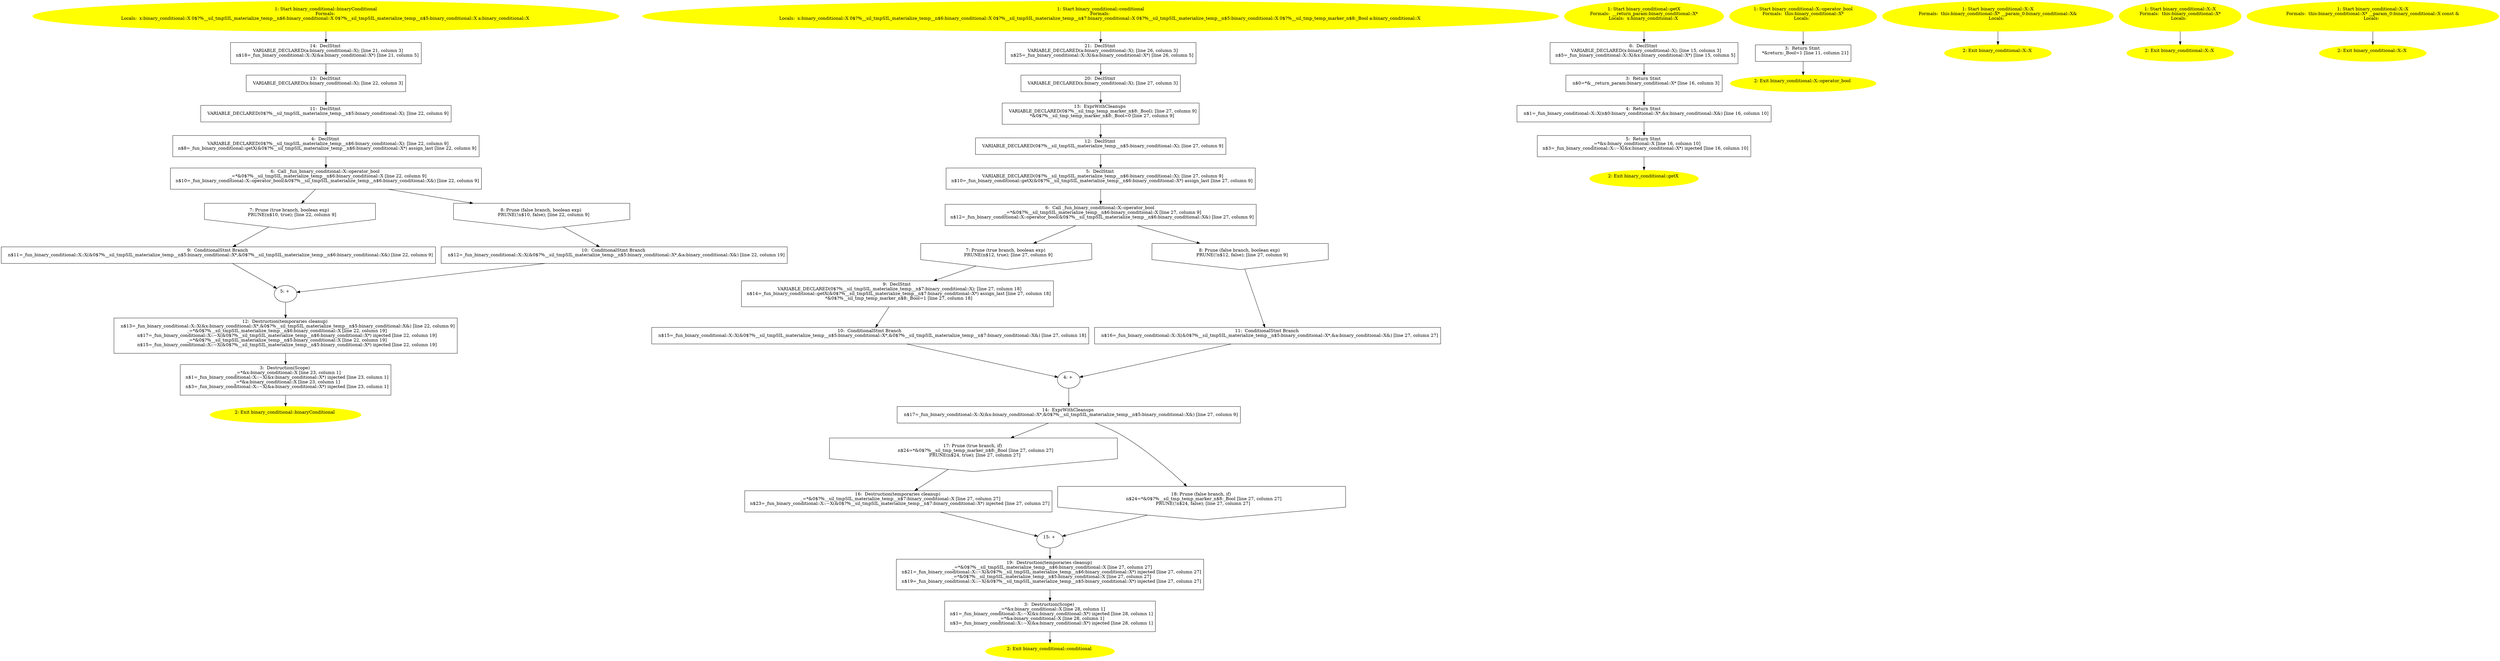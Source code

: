 /* @generated */
digraph cfg {
"binaryConditional#binary_conditional#15641211300815748363.a0f7e256e24b7117cb94c66e5aa27a30_1" [label="1: Start binary_conditional::binaryConditional\nFormals: \nLocals:  x:binary_conditional::X 0$?%__sil_tmpSIL_materialize_temp__n$6:binary_conditional::X 0$?%__sil_tmpSIL_materialize_temp__n$5:binary_conditional::X a:binary_conditional::X \n  " color=yellow style=filled]
	

	 "binaryConditional#binary_conditional#15641211300815748363.a0f7e256e24b7117cb94c66e5aa27a30_1" -> "binaryConditional#binary_conditional#15641211300815748363.a0f7e256e24b7117cb94c66e5aa27a30_14" ;
"binaryConditional#binary_conditional#15641211300815748363.a0f7e256e24b7117cb94c66e5aa27a30_2" [label="2: Exit binary_conditional::binaryConditional \n  " color=yellow style=filled]
	

"binaryConditional#binary_conditional#15641211300815748363.a0f7e256e24b7117cb94c66e5aa27a30_3" [label="3:  Destruction(Scope) \n   _=*&x:binary_conditional::X [line 23, column 1]\n  n$1=_fun_binary_conditional::X::~X(&x:binary_conditional::X*) injected [line 23, column 1]\n  _=*&a:binary_conditional::X [line 23, column 1]\n  n$3=_fun_binary_conditional::X::~X(&a:binary_conditional::X*) injected [line 23, column 1]\n " shape="box"]
	

	 "binaryConditional#binary_conditional#15641211300815748363.a0f7e256e24b7117cb94c66e5aa27a30_3" -> "binaryConditional#binary_conditional#15641211300815748363.a0f7e256e24b7117cb94c66e5aa27a30_2" ;
"binaryConditional#binary_conditional#15641211300815748363.a0f7e256e24b7117cb94c66e5aa27a30_4" [label="4:  DeclStmt \n   VARIABLE_DECLARED(0$?%__sil_tmpSIL_materialize_temp__n$6:binary_conditional::X); [line 22, column 9]\n  n$8=_fun_binary_conditional::getX(&0$?%__sil_tmpSIL_materialize_temp__n$6:binary_conditional::X*) assign_last [line 22, column 9]\n " shape="box"]
	

	 "binaryConditional#binary_conditional#15641211300815748363.a0f7e256e24b7117cb94c66e5aa27a30_4" -> "binaryConditional#binary_conditional#15641211300815748363.a0f7e256e24b7117cb94c66e5aa27a30_6" ;
"binaryConditional#binary_conditional#15641211300815748363.a0f7e256e24b7117cb94c66e5aa27a30_5" [label="5: + \n  " ]
	

	 "binaryConditional#binary_conditional#15641211300815748363.a0f7e256e24b7117cb94c66e5aa27a30_5" -> "binaryConditional#binary_conditional#15641211300815748363.a0f7e256e24b7117cb94c66e5aa27a30_12" ;
"binaryConditional#binary_conditional#15641211300815748363.a0f7e256e24b7117cb94c66e5aa27a30_6" [label="6:  Call _fun_binary_conditional::X::operator_bool \n   _=*&0$?%__sil_tmpSIL_materialize_temp__n$6:binary_conditional::X [line 22, column 9]\n  n$10=_fun_binary_conditional::X::operator_bool(&0$?%__sil_tmpSIL_materialize_temp__n$6:binary_conditional::X&) [line 22, column 9]\n " shape="box"]
	

	 "binaryConditional#binary_conditional#15641211300815748363.a0f7e256e24b7117cb94c66e5aa27a30_6" -> "binaryConditional#binary_conditional#15641211300815748363.a0f7e256e24b7117cb94c66e5aa27a30_7" ;
	 "binaryConditional#binary_conditional#15641211300815748363.a0f7e256e24b7117cb94c66e5aa27a30_6" -> "binaryConditional#binary_conditional#15641211300815748363.a0f7e256e24b7117cb94c66e5aa27a30_8" ;
"binaryConditional#binary_conditional#15641211300815748363.a0f7e256e24b7117cb94c66e5aa27a30_7" [label="7: Prune (true branch, boolean exp) \n   PRUNE(n$10, true); [line 22, column 9]\n " shape="invhouse"]
	

	 "binaryConditional#binary_conditional#15641211300815748363.a0f7e256e24b7117cb94c66e5aa27a30_7" -> "binaryConditional#binary_conditional#15641211300815748363.a0f7e256e24b7117cb94c66e5aa27a30_9" ;
"binaryConditional#binary_conditional#15641211300815748363.a0f7e256e24b7117cb94c66e5aa27a30_8" [label="8: Prune (false branch, boolean exp) \n   PRUNE(!n$10, false); [line 22, column 9]\n " shape="invhouse"]
	

	 "binaryConditional#binary_conditional#15641211300815748363.a0f7e256e24b7117cb94c66e5aa27a30_8" -> "binaryConditional#binary_conditional#15641211300815748363.a0f7e256e24b7117cb94c66e5aa27a30_10" ;
"binaryConditional#binary_conditional#15641211300815748363.a0f7e256e24b7117cb94c66e5aa27a30_9" [label="9:  ConditionalStmt Branch \n   n$11=_fun_binary_conditional::X::X(&0$?%__sil_tmpSIL_materialize_temp__n$5:binary_conditional::X*,&0$?%__sil_tmpSIL_materialize_temp__n$6:binary_conditional::X&) [line 22, column 9]\n " shape="box"]
	

	 "binaryConditional#binary_conditional#15641211300815748363.a0f7e256e24b7117cb94c66e5aa27a30_9" -> "binaryConditional#binary_conditional#15641211300815748363.a0f7e256e24b7117cb94c66e5aa27a30_5" ;
"binaryConditional#binary_conditional#15641211300815748363.a0f7e256e24b7117cb94c66e5aa27a30_10" [label="10:  ConditionalStmt Branch \n   n$12=_fun_binary_conditional::X::X(&0$?%__sil_tmpSIL_materialize_temp__n$5:binary_conditional::X*,&a:binary_conditional::X&) [line 22, column 19]\n " shape="box"]
	

	 "binaryConditional#binary_conditional#15641211300815748363.a0f7e256e24b7117cb94c66e5aa27a30_10" -> "binaryConditional#binary_conditional#15641211300815748363.a0f7e256e24b7117cb94c66e5aa27a30_5" ;
"binaryConditional#binary_conditional#15641211300815748363.a0f7e256e24b7117cb94c66e5aa27a30_11" [label="11:  DeclStmt \n   VARIABLE_DECLARED(0$?%__sil_tmpSIL_materialize_temp__n$5:binary_conditional::X); [line 22, column 9]\n " shape="box"]
	

	 "binaryConditional#binary_conditional#15641211300815748363.a0f7e256e24b7117cb94c66e5aa27a30_11" -> "binaryConditional#binary_conditional#15641211300815748363.a0f7e256e24b7117cb94c66e5aa27a30_4" ;
"binaryConditional#binary_conditional#15641211300815748363.a0f7e256e24b7117cb94c66e5aa27a30_12" [label="12:  Destruction(temporaries cleanup) \n   n$13=_fun_binary_conditional::X::X(&x:binary_conditional::X*,&0$?%__sil_tmpSIL_materialize_temp__n$5:binary_conditional::X&) [line 22, column 9]\n  _=*&0$?%__sil_tmpSIL_materialize_temp__n$6:binary_conditional::X [line 22, column 19]\n  n$17=_fun_binary_conditional::X::~X(&0$?%__sil_tmpSIL_materialize_temp__n$6:binary_conditional::X*) injected [line 22, column 19]\n  _=*&0$?%__sil_tmpSIL_materialize_temp__n$5:binary_conditional::X [line 22, column 19]\n  n$15=_fun_binary_conditional::X::~X(&0$?%__sil_tmpSIL_materialize_temp__n$5:binary_conditional::X*) injected [line 22, column 19]\n " shape="box"]
	

	 "binaryConditional#binary_conditional#15641211300815748363.a0f7e256e24b7117cb94c66e5aa27a30_12" -> "binaryConditional#binary_conditional#15641211300815748363.a0f7e256e24b7117cb94c66e5aa27a30_3" ;
"binaryConditional#binary_conditional#15641211300815748363.a0f7e256e24b7117cb94c66e5aa27a30_13" [label="13:  DeclStmt \n   VARIABLE_DECLARED(x:binary_conditional::X); [line 22, column 3]\n " shape="box"]
	

	 "binaryConditional#binary_conditional#15641211300815748363.a0f7e256e24b7117cb94c66e5aa27a30_13" -> "binaryConditional#binary_conditional#15641211300815748363.a0f7e256e24b7117cb94c66e5aa27a30_11" ;
"binaryConditional#binary_conditional#15641211300815748363.a0f7e256e24b7117cb94c66e5aa27a30_14" [label="14:  DeclStmt \n   VARIABLE_DECLARED(a:binary_conditional::X); [line 21, column 3]\n  n$18=_fun_binary_conditional::X::X(&a:binary_conditional::X*) [line 21, column 5]\n " shape="box"]
	

	 "binaryConditional#binary_conditional#15641211300815748363.a0f7e256e24b7117cb94c66e5aa27a30_14" -> "binaryConditional#binary_conditional#15641211300815748363.a0f7e256e24b7117cb94c66e5aa27a30_13" ;
"conditional#binary_conditional#4777209206611953450.41decaebdce6325bd31c1d47d4647c45_1" [label="1: Start binary_conditional::conditional\nFormals: \nLocals:  x:binary_conditional::X 0$?%__sil_tmpSIL_materialize_temp__n$6:binary_conditional::X 0$?%__sil_tmpSIL_materialize_temp__n$7:binary_conditional::X 0$?%__sil_tmpSIL_materialize_temp__n$5:binary_conditional::X 0$?%__sil_tmp_temp_marker_n$8:_Bool a:binary_conditional::X \n  " color=yellow style=filled]
	

	 "conditional#binary_conditional#4777209206611953450.41decaebdce6325bd31c1d47d4647c45_1" -> "conditional#binary_conditional#4777209206611953450.41decaebdce6325bd31c1d47d4647c45_21" ;
"conditional#binary_conditional#4777209206611953450.41decaebdce6325bd31c1d47d4647c45_2" [label="2: Exit binary_conditional::conditional \n  " color=yellow style=filled]
	

"conditional#binary_conditional#4777209206611953450.41decaebdce6325bd31c1d47d4647c45_3" [label="3:  Destruction(Scope) \n   _=*&x:binary_conditional::X [line 28, column 1]\n  n$1=_fun_binary_conditional::X::~X(&x:binary_conditional::X*) injected [line 28, column 1]\n  _=*&a:binary_conditional::X [line 28, column 1]\n  n$3=_fun_binary_conditional::X::~X(&a:binary_conditional::X*) injected [line 28, column 1]\n " shape="box"]
	

	 "conditional#binary_conditional#4777209206611953450.41decaebdce6325bd31c1d47d4647c45_3" -> "conditional#binary_conditional#4777209206611953450.41decaebdce6325bd31c1d47d4647c45_2" ;
"conditional#binary_conditional#4777209206611953450.41decaebdce6325bd31c1d47d4647c45_4" [label="4: + \n  " ]
	

	 "conditional#binary_conditional#4777209206611953450.41decaebdce6325bd31c1d47d4647c45_4" -> "conditional#binary_conditional#4777209206611953450.41decaebdce6325bd31c1d47d4647c45_14" ;
"conditional#binary_conditional#4777209206611953450.41decaebdce6325bd31c1d47d4647c45_5" [label="5:  DeclStmt \n   VARIABLE_DECLARED(0$?%__sil_tmpSIL_materialize_temp__n$6:binary_conditional::X); [line 27, column 9]\n  n$10=_fun_binary_conditional::getX(&0$?%__sil_tmpSIL_materialize_temp__n$6:binary_conditional::X*) assign_last [line 27, column 9]\n " shape="box"]
	

	 "conditional#binary_conditional#4777209206611953450.41decaebdce6325bd31c1d47d4647c45_5" -> "conditional#binary_conditional#4777209206611953450.41decaebdce6325bd31c1d47d4647c45_6" ;
"conditional#binary_conditional#4777209206611953450.41decaebdce6325bd31c1d47d4647c45_6" [label="6:  Call _fun_binary_conditional::X::operator_bool \n   _=*&0$?%__sil_tmpSIL_materialize_temp__n$6:binary_conditional::X [line 27, column 9]\n  n$12=_fun_binary_conditional::X::operator_bool(&0$?%__sil_tmpSIL_materialize_temp__n$6:binary_conditional::X&) [line 27, column 9]\n " shape="box"]
	

	 "conditional#binary_conditional#4777209206611953450.41decaebdce6325bd31c1d47d4647c45_6" -> "conditional#binary_conditional#4777209206611953450.41decaebdce6325bd31c1d47d4647c45_7" ;
	 "conditional#binary_conditional#4777209206611953450.41decaebdce6325bd31c1d47d4647c45_6" -> "conditional#binary_conditional#4777209206611953450.41decaebdce6325bd31c1d47d4647c45_8" ;
"conditional#binary_conditional#4777209206611953450.41decaebdce6325bd31c1d47d4647c45_7" [label="7: Prune (true branch, boolean exp) \n   PRUNE(n$12, true); [line 27, column 9]\n " shape="invhouse"]
	

	 "conditional#binary_conditional#4777209206611953450.41decaebdce6325bd31c1d47d4647c45_7" -> "conditional#binary_conditional#4777209206611953450.41decaebdce6325bd31c1d47d4647c45_9" ;
"conditional#binary_conditional#4777209206611953450.41decaebdce6325bd31c1d47d4647c45_8" [label="8: Prune (false branch, boolean exp) \n   PRUNE(!n$12, false); [line 27, column 9]\n " shape="invhouse"]
	

	 "conditional#binary_conditional#4777209206611953450.41decaebdce6325bd31c1d47d4647c45_8" -> "conditional#binary_conditional#4777209206611953450.41decaebdce6325bd31c1d47d4647c45_11" ;
"conditional#binary_conditional#4777209206611953450.41decaebdce6325bd31c1d47d4647c45_9" [label="9:  DeclStmt \n   VARIABLE_DECLARED(0$?%__sil_tmpSIL_materialize_temp__n$7:binary_conditional::X); [line 27, column 18]\n  n$14=_fun_binary_conditional::getX(&0$?%__sil_tmpSIL_materialize_temp__n$7:binary_conditional::X*) assign_last [line 27, column 18]\n  *&0$?%__sil_tmp_temp_marker_n$8:_Bool=1 [line 27, column 18]\n " shape="box"]
	

	 "conditional#binary_conditional#4777209206611953450.41decaebdce6325bd31c1d47d4647c45_9" -> "conditional#binary_conditional#4777209206611953450.41decaebdce6325bd31c1d47d4647c45_10" ;
"conditional#binary_conditional#4777209206611953450.41decaebdce6325bd31c1d47d4647c45_10" [label="10:  ConditionalStmt Branch \n   n$15=_fun_binary_conditional::X::X(&0$?%__sil_tmpSIL_materialize_temp__n$5:binary_conditional::X*,&0$?%__sil_tmpSIL_materialize_temp__n$7:binary_conditional::X&) [line 27, column 18]\n " shape="box"]
	

	 "conditional#binary_conditional#4777209206611953450.41decaebdce6325bd31c1d47d4647c45_10" -> "conditional#binary_conditional#4777209206611953450.41decaebdce6325bd31c1d47d4647c45_4" ;
"conditional#binary_conditional#4777209206611953450.41decaebdce6325bd31c1d47d4647c45_11" [label="11:  ConditionalStmt Branch \n   n$16=_fun_binary_conditional::X::X(&0$?%__sil_tmpSIL_materialize_temp__n$5:binary_conditional::X*,&a:binary_conditional::X&) [line 27, column 27]\n " shape="box"]
	

	 "conditional#binary_conditional#4777209206611953450.41decaebdce6325bd31c1d47d4647c45_11" -> "conditional#binary_conditional#4777209206611953450.41decaebdce6325bd31c1d47d4647c45_4" ;
"conditional#binary_conditional#4777209206611953450.41decaebdce6325bd31c1d47d4647c45_12" [label="12:  DeclStmt \n   VARIABLE_DECLARED(0$?%__sil_tmpSIL_materialize_temp__n$5:binary_conditional::X); [line 27, column 9]\n " shape="box"]
	

	 "conditional#binary_conditional#4777209206611953450.41decaebdce6325bd31c1d47d4647c45_12" -> "conditional#binary_conditional#4777209206611953450.41decaebdce6325bd31c1d47d4647c45_5" ;
"conditional#binary_conditional#4777209206611953450.41decaebdce6325bd31c1d47d4647c45_13" [label="13:  ExprWithCleanups \n   VARIABLE_DECLARED(0$?%__sil_tmp_temp_marker_n$8:_Bool); [line 27, column 9]\n  *&0$?%__sil_tmp_temp_marker_n$8:_Bool=0 [line 27, column 9]\n " shape="box"]
	

	 "conditional#binary_conditional#4777209206611953450.41decaebdce6325bd31c1d47d4647c45_13" -> "conditional#binary_conditional#4777209206611953450.41decaebdce6325bd31c1d47d4647c45_12" ;
"conditional#binary_conditional#4777209206611953450.41decaebdce6325bd31c1d47d4647c45_14" [label="14:  ExprWithCleanups \n   n$17=_fun_binary_conditional::X::X(&x:binary_conditional::X*,&0$?%__sil_tmpSIL_materialize_temp__n$5:binary_conditional::X&) [line 27, column 9]\n " shape="box"]
	

	 "conditional#binary_conditional#4777209206611953450.41decaebdce6325bd31c1d47d4647c45_14" -> "conditional#binary_conditional#4777209206611953450.41decaebdce6325bd31c1d47d4647c45_17" ;
	 "conditional#binary_conditional#4777209206611953450.41decaebdce6325bd31c1d47d4647c45_14" -> "conditional#binary_conditional#4777209206611953450.41decaebdce6325bd31c1d47d4647c45_18" ;
"conditional#binary_conditional#4777209206611953450.41decaebdce6325bd31c1d47d4647c45_15" [label="15: + \n  " ]
	

	 "conditional#binary_conditional#4777209206611953450.41decaebdce6325bd31c1d47d4647c45_15" -> "conditional#binary_conditional#4777209206611953450.41decaebdce6325bd31c1d47d4647c45_19" ;
"conditional#binary_conditional#4777209206611953450.41decaebdce6325bd31c1d47d4647c45_16" [label="16:  Destruction(temporaries cleanup) \n   _=*&0$?%__sil_tmpSIL_materialize_temp__n$7:binary_conditional::X [line 27, column 27]\n  n$23=_fun_binary_conditional::X::~X(&0$?%__sil_tmpSIL_materialize_temp__n$7:binary_conditional::X*) injected [line 27, column 27]\n " shape="box"]
	

	 "conditional#binary_conditional#4777209206611953450.41decaebdce6325bd31c1d47d4647c45_16" -> "conditional#binary_conditional#4777209206611953450.41decaebdce6325bd31c1d47d4647c45_15" ;
"conditional#binary_conditional#4777209206611953450.41decaebdce6325bd31c1d47d4647c45_17" [label="17: Prune (true branch, if) \n   n$24=*&0$?%__sil_tmp_temp_marker_n$8:_Bool [line 27, column 27]\n  PRUNE(n$24, true); [line 27, column 27]\n " shape="invhouse"]
	

	 "conditional#binary_conditional#4777209206611953450.41decaebdce6325bd31c1d47d4647c45_17" -> "conditional#binary_conditional#4777209206611953450.41decaebdce6325bd31c1d47d4647c45_16" ;
"conditional#binary_conditional#4777209206611953450.41decaebdce6325bd31c1d47d4647c45_18" [label="18: Prune (false branch, if) \n   n$24=*&0$?%__sil_tmp_temp_marker_n$8:_Bool [line 27, column 27]\n  PRUNE(!n$24, false); [line 27, column 27]\n " shape="invhouse"]
	

	 "conditional#binary_conditional#4777209206611953450.41decaebdce6325bd31c1d47d4647c45_18" -> "conditional#binary_conditional#4777209206611953450.41decaebdce6325bd31c1d47d4647c45_15" ;
"conditional#binary_conditional#4777209206611953450.41decaebdce6325bd31c1d47d4647c45_19" [label="19:  Destruction(temporaries cleanup) \n   _=*&0$?%__sil_tmpSIL_materialize_temp__n$6:binary_conditional::X [line 27, column 27]\n  n$21=_fun_binary_conditional::X::~X(&0$?%__sil_tmpSIL_materialize_temp__n$6:binary_conditional::X*) injected [line 27, column 27]\n  _=*&0$?%__sil_tmpSIL_materialize_temp__n$5:binary_conditional::X [line 27, column 27]\n  n$19=_fun_binary_conditional::X::~X(&0$?%__sil_tmpSIL_materialize_temp__n$5:binary_conditional::X*) injected [line 27, column 27]\n " shape="box"]
	

	 "conditional#binary_conditional#4777209206611953450.41decaebdce6325bd31c1d47d4647c45_19" -> "conditional#binary_conditional#4777209206611953450.41decaebdce6325bd31c1d47d4647c45_3" ;
"conditional#binary_conditional#4777209206611953450.41decaebdce6325bd31c1d47d4647c45_20" [label="20:  DeclStmt \n   VARIABLE_DECLARED(x:binary_conditional::X); [line 27, column 3]\n " shape="box"]
	

	 "conditional#binary_conditional#4777209206611953450.41decaebdce6325bd31c1d47d4647c45_20" -> "conditional#binary_conditional#4777209206611953450.41decaebdce6325bd31c1d47d4647c45_13" ;
"conditional#binary_conditional#4777209206611953450.41decaebdce6325bd31c1d47d4647c45_21" [label="21:  DeclStmt \n   VARIABLE_DECLARED(a:binary_conditional::X); [line 26, column 3]\n  n$25=_fun_binary_conditional::X::X(&a:binary_conditional::X*) [line 26, column 5]\n " shape="box"]
	

	 "conditional#binary_conditional#4777209206611953450.41decaebdce6325bd31c1d47d4647c45_21" -> "conditional#binary_conditional#4777209206611953450.41decaebdce6325bd31c1d47d4647c45_20" ;
"getX#binary_conditional(class binary_conditional::X)#7708042186122353096.8825a5a3afa327848f6dcf77ec0e3f60_1" [label="1: Start binary_conditional::getX\nFormals:  __return_param:binary_conditional::X*\nLocals:  x:binary_conditional::X \n  " color=yellow style=filled]
	

	 "getX#binary_conditional(class binary_conditional::X)#7708042186122353096.8825a5a3afa327848f6dcf77ec0e3f60_1" -> "getX#binary_conditional(class binary_conditional::X)#7708042186122353096.8825a5a3afa327848f6dcf77ec0e3f60_6" ;
"getX#binary_conditional(class binary_conditional::X)#7708042186122353096.8825a5a3afa327848f6dcf77ec0e3f60_2" [label="2: Exit binary_conditional::getX \n  " color=yellow style=filled]
	

"getX#binary_conditional(class binary_conditional::X)#7708042186122353096.8825a5a3afa327848f6dcf77ec0e3f60_3" [label="3:  Return Stmt \n   n$0=*&__return_param:binary_conditional::X* [line 16, column 3]\n " shape="box"]
	

	 "getX#binary_conditional(class binary_conditional::X)#7708042186122353096.8825a5a3afa327848f6dcf77ec0e3f60_3" -> "getX#binary_conditional(class binary_conditional::X)#7708042186122353096.8825a5a3afa327848f6dcf77ec0e3f60_4" ;
"getX#binary_conditional(class binary_conditional::X)#7708042186122353096.8825a5a3afa327848f6dcf77ec0e3f60_4" [label="4:  Return Stmt \n   n$1=_fun_binary_conditional::X::X(n$0:binary_conditional::X*,&x:binary_conditional::X&) [line 16, column 10]\n " shape="box"]
	

	 "getX#binary_conditional(class binary_conditional::X)#7708042186122353096.8825a5a3afa327848f6dcf77ec0e3f60_4" -> "getX#binary_conditional(class binary_conditional::X)#7708042186122353096.8825a5a3afa327848f6dcf77ec0e3f60_5" ;
"getX#binary_conditional(class binary_conditional::X)#7708042186122353096.8825a5a3afa327848f6dcf77ec0e3f60_5" [label="5:  Return Stmt \n   _=*&x:binary_conditional::X [line 16, column 10]\n  n$3=_fun_binary_conditional::X::~X(&x:binary_conditional::X*) injected [line 16, column 10]\n " shape="box"]
	

	 "getX#binary_conditional(class binary_conditional::X)#7708042186122353096.8825a5a3afa327848f6dcf77ec0e3f60_5" -> "getX#binary_conditional(class binary_conditional::X)#7708042186122353096.8825a5a3afa327848f6dcf77ec0e3f60_2" ;
"getX#binary_conditional(class binary_conditional::X)#7708042186122353096.8825a5a3afa327848f6dcf77ec0e3f60_6" [label="6:  DeclStmt \n   VARIABLE_DECLARED(x:binary_conditional::X); [line 15, column 3]\n  n$5=_fun_binary_conditional::X::X(&x:binary_conditional::X*) [line 15, column 5]\n " shape="box"]
	

	 "getX#binary_conditional(class binary_conditional::X)#7708042186122353096.8825a5a3afa327848f6dcf77ec0e3f60_6" -> "getX#binary_conditional(class binary_conditional::X)#7708042186122353096.8825a5a3afa327848f6dcf77ec0e3f60_3" ;
"operator_bool#X#binary_conditional#(663222161121279878).1074e20ff76c2575638dad4d7c1539a7_1" [label="1: Start binary_conditional::X::operator_bool\nFormals:  this:binary_conditional::X*\nLocals:  \n  " color=yellow style=filled]
	

	 "operator_bool#X#binary_conditional#(663222161121279878).1074e20ff76c2575638dad4d7c1539a7_1" -> "operator_bool#X#binary_conditional#(663222161121279878).1074e20ff76c2575638dad4d7c1539a7_3" ;
"operator_bool#X#binary_conditional#(663222161121279878).1074e20ff76c2575638dad4d7c1539a7_2" [label="2: Exit binary_conditional::X::operator_bool \n  " color=yellow style=filled]
	

"operator_bool#X#binary_conditional#(663222161121279878).1074e20ff76c2575638dad4d7c1539a7_3" [label="3:  Return Stmt \n   *&return:_Bool=1 [line 11, column 21]\n " shape="box"]
	

	 "operator_bool#X#binary_conditional#(663222161121279878).1074e20ff76c2575638dad4d7c1539a7_3" -> "operator_bool#X#binary_conditional#(663222161121279878).1074e20ff76c2575638dad4d7c1539a7_2" ;
"X#X#binary_conditional#{14983956545993097243|constexpr}.13a5ec9d8c7205dc22870cc8a7cef45e_1" [label="1: Start binary_conditional::X::X\nFormals:  this:binary_conditional::X* __param_0:binary_conditional::X&\nLocals:  \n  " color=yellow style=filled]
	

	 "X#X#binary_conditional#{14983956545993097243|constexpr}.13a5ec9d8c7205dc22870cc8a7cef45e_1" -> "X#X#binary_conditional#{14983956545993097243|constexpr}.13a5ec9d8c7205dc22870cc8a7cef45e_2" ;
"X#X#binary_conditional#{14983956545993097243|constexpr}.13a5ec9d8c7205dc22870cc8a7cef45e_2" [label="2: Exit binary_conditional::X::X \n  " color=yellow style=filled]
	

"X#X#binary_conditional#{16256882625138630442|constexpr}.48629076530eab10af9149c015b04938_1" [label="1: Start binary_conditional::X::X\nFormals:  this:binary_conditional::X*\nLocals:  \n  " color=yellow style=filled]
	

	 "X#X#binary_conditional#{16256882625138630442|constexpr}.48629076530eab10af9149c015b04938_1" -> "X#X#binary_conditional#{16256882625138630442|constexpr}.48629076530eab10af9149c015b04938_2" ;
"X#X#binary_conditional#{16256882625138630442|constexpr}.48629076530eab10af9149c015b04938_2" [label="2: Exit binary_conditional::X::X \n  " color=yellow style=filled]
	

"X#X#binary_conditional#{9078254210141761193|constexpr}.75e8dfb872b829fb1a0edca3193e1301_1" [label="1: Start binary_conditional::X::X\nFormals:  this:binary_conditional::X* __param_0:binary_conditional::X const &\nLocals:  \n  " color=yellow style=filled]
	

	 "X#X#binary_conditional#{9078254210141761193|constexpr}.75e8dfb872b829fb1a0edca3193e1301_1" -> "X#X#binary_conditional#{9078254210141761193|constexpr}.75e8dfb872b829fb1a0edca3193e1301_2" ;
"X#X#binary_conditional#{9078254210141761193|constexpr}.75e8dfb872b829fb1a0edca3193e1301_2" [label="2: Exit binary_conditional::X::X \n  " color=yellow style=filled]
	

}
